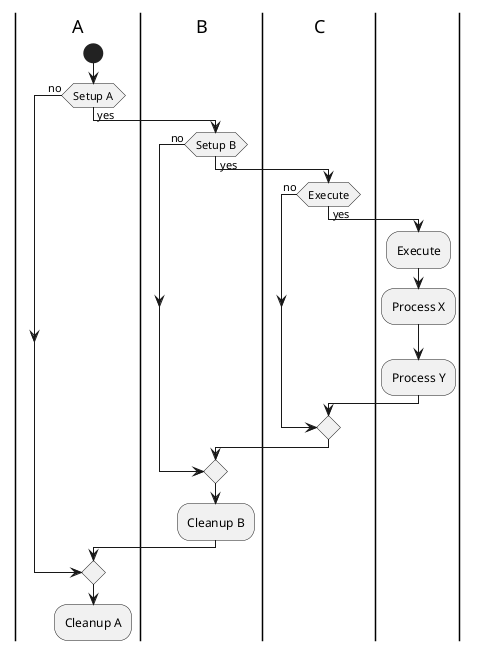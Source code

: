 @startuml
|A|
start
if (Setup A) then (no)
  'space label only for alignment
else (yes)
  |B|
  if (Setup B) then (no)
  else (yes)
    |C|
    if (Execute) then (no)
    else (yes)
    | |
      :Execute;
      :Process X;
      :Process Y;
    endif
  endif
  |B|
  :Cleanup B;
endif
|A|
:Cleanup A;
@enduml